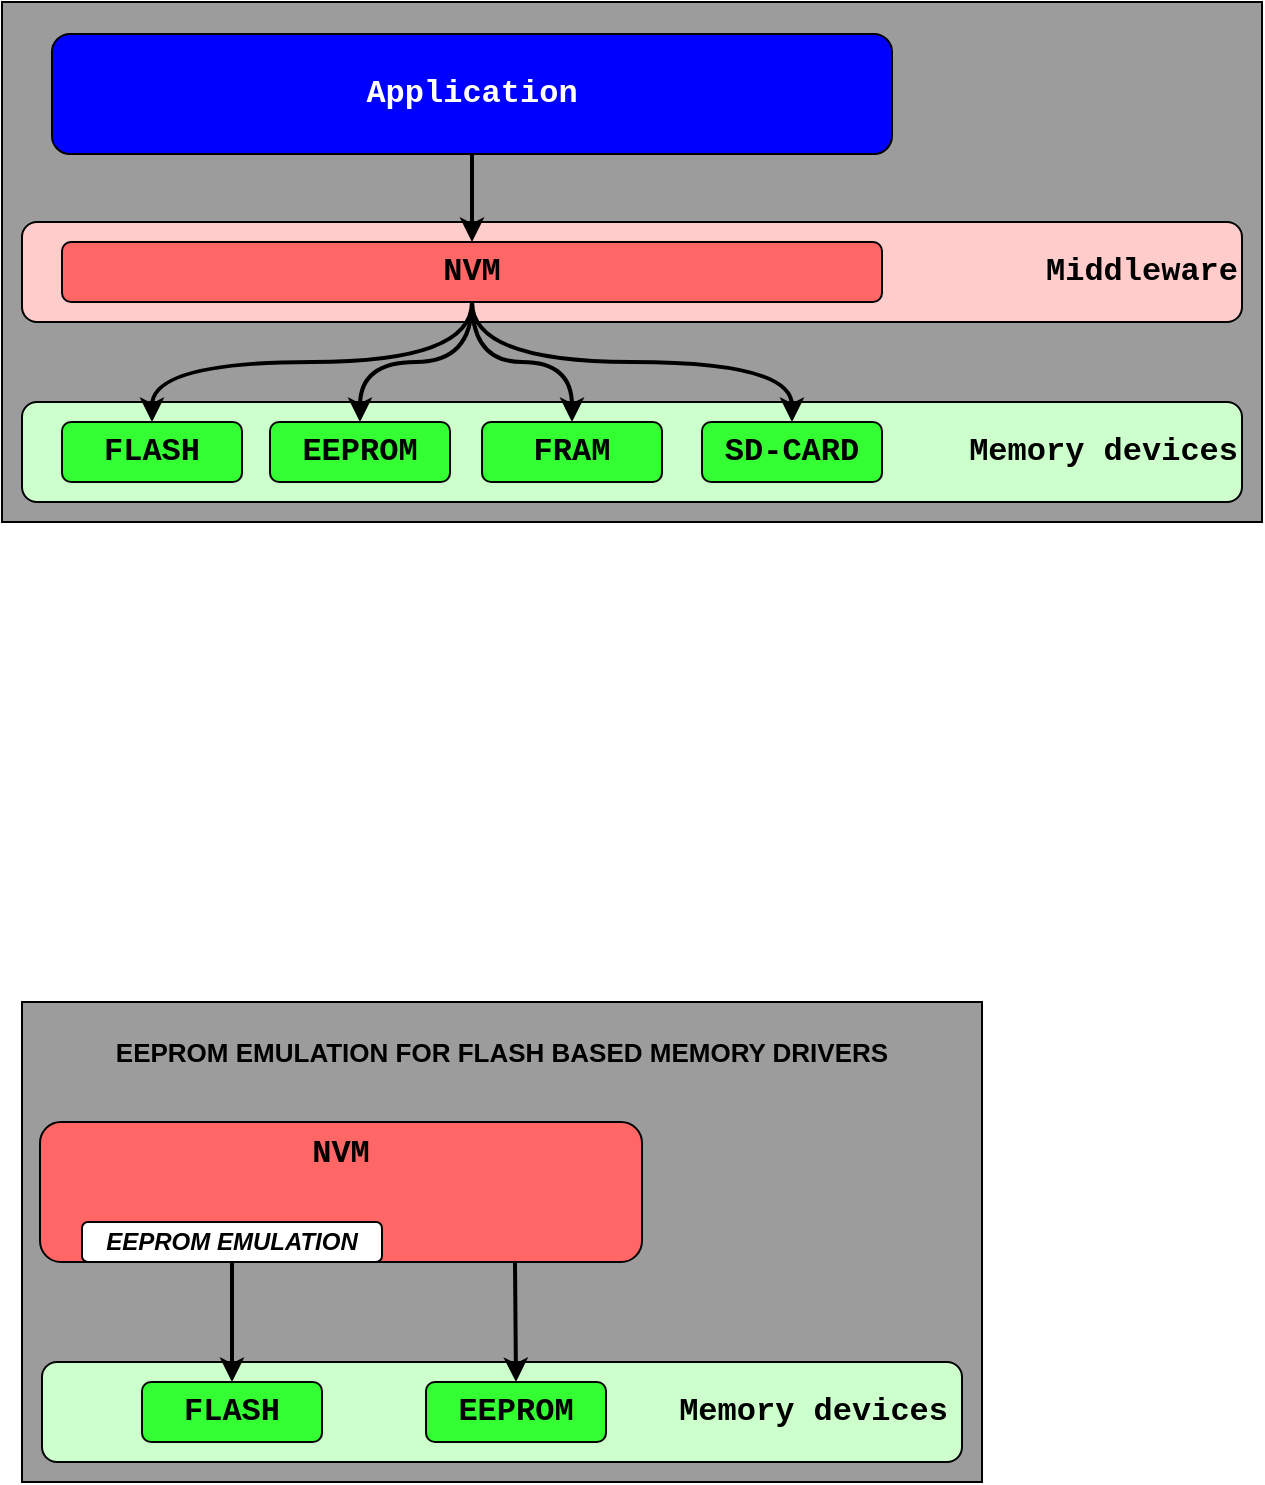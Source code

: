 <mxfile version="20.8.19" type="device"><diagram id="92TwXLmoSNigQiSfXjGR" name="Page-1"><mxGraphModel dx="1195" dy="737" grid="1" gridSize="10" guides="1" tooltips="1" connect="1" arrows="1" fold="1" page="1" pageScale="1" pageWidth="827" pageHeight="1169" math="0" shadow="0"><root><mxCell id="0"/><mxCell id="1" parent="0"/><mxCell id="SoQjZ_BsswMpQjzzI9Iq-17" value="" style="rounded=0;whiteSpace=wrap;html=1;fontFamily=Courier New;fontSize=16;fontColor=#000000;fillColor=#9C9C9C;" parent="1" vertex="1"><mxGeometry x="190" y="50" width="630" height="260" as="geometry"/></mxCell><mxCell id="SoQjZ_BsswMpQjzzI9Iq-14" value="" style="rounded=1;whiteSpace=wrap;html=1;fillColor=#FFCCCC;fontColor=#000000;fontStyle=1;fontFamily=Courier New;fontSize=16;" parent="1" vertex="1"><mxGeometry x="200" y="160" width="610" height="50" as="geometry"/></mxCell><mxCell id="SoQjZ_BsswMpQjzzI9Iq-12" value="NVM" style="rounded=1;whiteSpace=wrap;html=1;fillColor=#CCFFCC;fontColor=#000000;fontStyle=1;fontFamily=Courier New;fontSize=16;" parent="1" vertex="1"><mxGeometry x="200" y="250" width="610" height="50" as="geometry"/></mxCell><mxCell id="SoQjZ_BsswMpQjzzI9Iq-1" value="Application" style="rounded=1;whiteSpace=wrap;html=1;fillColor=#0000FF;fontColor=#FFFFFF;fontStyle=1;fontFamily=Courier New;fontSize=16;" parent="1" vertex="1"><mxGeometry x="215" y="66" width="420" height="60" as="geometry"/></mxCell><mxCell id="SoQjZ_BsswMpQjzzI9Iq-2" value="NVM" style="rounded=1;whiteSpace=wrap;html=1;fillColor=#FF6666;fontColor=#000000;fontStyle=1;fontFamily=Courier New;fontSize=16;" parent="1" vertex="1"><mxGeometry x="220" y="170" width="410" height="30" as="geometry"/></mxCell><mxCell id="SoQjZ_BsswMpQjzzI9Iq-3" value="FLASH" style="rounded=1;whiteSpace=wrap;html=1;fillColor=#33FF33;fontColor=#000000;fontStyle=1;fontFamily=Courier New;fontSize=16;" parent="1" vertex="1"><mxGeometry x="220" y="260" width="90" height="30" as="geometry"/></mxCell><mxCell id="SoQjZ_BsswMpQjzzI9Iq-4" value="EEPROM" style="rounded=1;whiteSpace=wrap;html=1;fillColor=#33FF33;fontColor=#000000;fontStyle=1;fontFamily=Courier New;fontSize=16;" parent="1" vertex="1"><mxGeometry x="324" y="260" width="90" height="30" as="geometry"/></mxCell><mxCell id="SoQjZ_BsswMpQjzzI9Iq-5" value="FRAM" style="rounded=1;whiteSpace=wrap;html=1;fillColor=#33FF33;fontColor=#000000;fontStyle=1;fontFamily=Courier New;fontSize=16;" parent="1" vertex="1"><mxGeometry x="430" y="260" width="90" height="30" as="geometry"/></mxCell><mxCell id="SoQjZ_BsswMpQjzzI9Iq-6" value="SD-CARD" style="rounded=1;whiteSpace=wrap;html=1;fillColor=#33FF33;fontColor=#000000;fontStyle=1;fontFamily=Courier New;fontSize=16;" parent="1" vertex="1"><mxGeometry x="540" y="260" width="90" height="30" as="geometry"/></mxCell><mxCell id="SoQjZ_BsswMpQjzzI9Iq-7" value="" style="endArrow=none;html=1;rounded=0;fontFamily=Courier New;fontSize=16;fontColor=#000000;entryX=0.5;entryY=1;entryDx=0;entryDy=0;exitX=0.5;exitY=0;exitDx=0;exitDy=0;strokeWidth=2;startArrow=classic;startFill=1;" parent="1" source="SoQjZ_BsswMpQjzzI9Iq-2" target="SoQjZ_BsswMpQjzzI9Iq-1" edge="1"><mxGeometry width="50" height="50" relative="1" as="geometry"><mxPoint x="370" y="460" as="sourcePoint"/><mxPoint x="420" y="410" as="targetPoint"/></mxGeometry></mxCell><mxCell id="SoQjZ_BsswMpQjzzI9Iq-8" value="" style="endArrow=none;html=1;rounded=0;fontFamily=Courier New;fontSize=16;fontColor=#000000;entryX=0.5;entryY=1;entryDx=0;entryDy=0;exitX=0.5;exitY=0;exitDx=0;exitDy=0;strokeWidth=2;startArrow=classic;startFill=1;edgeStyle=orthogonalEdgeStyle;curved=1;" parent="1" source="SoQjZ_BsswMpQjzzI9Iq-3" target="SoQjZ_BsswMpQjzzI9Iq-2" edge="1"><mxGeometry width="50" height="50" relative="1" as="geometry"><mxPoint x="435.0" y="180" as="sourcePoint"/><mxPoint x="435.0" y="150" as="targetPoint"/></mxGeometry></mxCell><mxCell id="SoQjZ_BsswMpQjzzI9Iq-9" value="" style="endArrow=none;html=1;rounded=0;fontFamily=Courier New;fontSize=16;fontColor=#000000;entryX=0.5;entryY=1;entryDx=0;entryDy=0;exitX=0.5;exitY=0;exitDx=0;exitDy=0;strokeWidth=2;startArrow=classic;startFill=1;edgeStyle=orthogonalEdgeStyle;curved=1;" parent="1" source="SoQjZ_BsswMpQjzzI9Iq-4" target="SoQjZ_BsswMpQjzzI9Iq-2" edge="1"><mxGeometry width="50" height="50" relative="1" as="geometry"><mxPoint x="275" y="270" as="sourcePoint"/><mxPoint x="435.0" y="210" as="targetPoint"/></mxGeometry></mxCell><mxCell id="SoQjZ_BsswMpQjzzI9Iq-10" value="" style="endArrow=none;html=1;rounded=0;fontFamily=Courier New;fontSize=16;fontColor=#000000;entryX=0.5;entryY=1;entryDx=0;entryDy=0;strokeWidth=2;startArrow=classic;startFill=1;edgeStyle=orthogonalEdgeStyle;curved=1;" parent="1" source="SoQjZ_BsswMpQjzzI9Iq-5" target="SoQjZ_BsswMpQjzzI9Iq-2" edge="1"><mxGeometry width="50" height="50" relative="1" as="geometry"><mxPoint x="379" y="270" as="sourcePoint"/><mxPoint x="435.0" y="210" as="targetPoint"/></mxGeometry></mxCell><mxCell id="SoQjZ_BsswMpQjzzI9Iq-11" value="" style="endArrow=none;html=1;rounded=0;fontFamily=Courier New;fontSize=16;fontColor=#000000;entryX=0.5;entryY=1;entryDx=0;entryDy=0;strokeWidth=2;startArrow=classic;startFill=1;edgeStyle=orthogonalEdgeStyle;curved=1;" parent="1" source="SoQjZ_BsswMpQjzzI9Iq-6" target="SoQjZ_BsswMpQjzzI9Iq-2" edge="1"><mxGeometry width="50" height="50" relative="1" as="geometry"><mxPoint x="389" y="280" as="sourcePoint"/><mxPoint x="445.0" y="220" as="targetPoint"/></mxGeometry></mxCell><mxCell id="SoQjZ_BsswMpQjzzI9Iq-15" value="Memory devices" style="text;html=1;strokeColor=none;fillColor=none;align=right;verticalAlign=middle;whiteSpace=wrap;rounded=0;fontFamily=Courier New;fontSize=16;fontColor=#000000;fontStyle=1" parent="1" vertex="1"><mxGeometry x="650" y="260" width="160" height="30" as="geometry"/></mxCell><mxCell id="SoQjZ_BsswMpQjzzI9Iq-16" value="Middleware" style="text;html=1;strokeColor=none;fillColor=none;align=right;verticalAlign=middle;whiteSpace=wrap;rounded=0;fontFamily=Courier New;fontSize=16;fontColor=#000000;fontStyle=1" parent="1" vertex="1"><mxGeometry x="650" y="170" width="160" height="30" as="geometry"/></mxCell><mxCell id="rl7QLmZuHm8g9GUSyB4Y-18" value="" style="group" vertex="1" connectable="0" parent="1"><mxGeometry x="200" y="550" width="480" height="240" as="geometry"/></mxCell><mxCell id="rl7QLmZuHm8g9GUSyB4Y-8" value="" style="rounded=0;whiteSpace=wrap;html=1;fontFamily=Courier New;fontSize=16;fontColor=#000000;fillColor=#9C9C9C;" vertex="1" parent="rl7QLmZuHm8g9GUSyB4Y-18"><mxGeometry width="480" height="240" as="geometry"/></mxCell><mxCell id="rl7QLmZuHm8g9GUSyB4Y-11" value="" style="rounded=1;whiteSpace=wrap;html=1;fillColor=#CCFFCC;fontColor=#000000;fontStyle=1;fontFamily=Courier New;fontSize=16;" vertex="1" parent="rl7QLmZuHm8g9GUSyB4Y-18"><mxGeometry x="10" y="180" width="460" height="50" as="geometry"/></mxCell><mxCell id="rl7QLmZuHm8g9GUSyB4Y-1" value="NVM" style="rounded=1;whiteSpace=wrap;html=1;fillColor=#FF6666;fontColor=#000000;fontStyle=1;fontFamily=Courier New;fontSize=16;verticalAlign=top;" vertex="1" parent="rl7QLmZuHm8g9GUSyB4Y-18"><mxGeometry x="9" y="60" width="301" height="70" as="geometry"/></mxCell><mxCell id="rl7QLmZuHm8g9GUSyB4Y-2" value="EEPROM" style="rounded=1;whiteSpace=wrap;html=1;fillColor=#33FF33;fontColor=#000000;fontStyle=1;fontFamily=Courier New;fontSize=16;" vertex="1" parent="rl7QLmZuHm8g9GUSyB4Y-18"><mxGeometry x="202" y="190" width="90" height="30" as="geometry"/></mxCell><mxCell id="rl7QLmZuHm8g9GUSyB4Y-3" value="EEPROM EMULATION" style="rounded=1;whiteSpace=wrap;html=1;fontStyle=3" vertex="1" parent="rl7QLmZuHm8g9GUSyB4Y-18"><mxGeometry x="30" y="110" width="150" height="20" as="geometry"/></mxCell><mxCell id="rl7QLmZuHm8g9GUSyB4Y-4" value="FLASH" style="rounded=1;whiteSpace=wrap;html=1;fillColor=#33FF33;fontColor=#000000;fontStyle=1;fontFamily=Courier New;fontSize=16;" vertex="1" parent="rl7QLmZuHm8g9GUSyB4Y-18"><mxGeometry x="60" y="190" width="90" height="30" as="geometry"/></mxCell><mxCell id="rl7QLmZuHm8g9GUSyB4Y-6" value="" style="endArrow=none;html=1;rounded=0;fontFamily=Courier New;fontSize=16;fontColor=#000000;entryX=0.75;entryY=1;entryDx=0;entryDy=0;exitX=0.5;exitY=0;exitDx=0;exitDy=0;strokeWidth=2;startArrow=classic;startFill=1;" edge="1" parent="rl7QLmZuHm8g9GUSyB4Y-18" source="rl7QLmZuHm8g9GUSyB4Y-2"><mxGeometry width="50" height="50" relative="1" as="geometry"><mxPoint x="165" y="-370" as="sourcePoint"/><mxPoint x="246.5" y="130" as="targetPoint"/></mxGeometry></mxCell><mxCell id="rl7QLmZuHm8g9GUSyB4Y-7" value="" style="endArrow=none;html=1;rounded=0;fontFamily=Courier New;fontSize=16;fontColor=#000000;entryX=0.5;entryY=1;entryDx=0;entryDy=0;exitX=0.5;exitY=0;exitDx=0;exitDy=0;strokeWidth=2;startArrow=classic;startFill=1;" edge="1" parent="rl7QLmZuHm8g9GUSyB4Y-18" source="rl7QLmZuHm8g9GUSyB4Y-4" target="rl7QLmZuHm8g9GUSyB4Y-3"><mxGeometry width="50" height="50" relative="1" as="geometry"><mxPoint x="327" y="200" as="sourcePoint"/><mxPoint x="327" y="140" as="targetPoint"/></mxGeometry></mxCell><mxCell id="rl7QLmZuHm8g9GUSyB4Y-16" value="Memory devices" style="text;html=1;strokeColor=none;fillColor=none;align=right;verticalAlign=middle;whiteSpace=wrap;rounded=0;fontFamily=Courier New;fontSize=16;fontColor=#000000;fontStyle=1" vertex="1" parent="rl7QLmZuHm8g9GUSyB4Y-18"><mxGeometry x="305" y="190" width="160" height="30" as="geometry"/></mxCell><mxCell id="rl7QLmZuHm8g9GUSyB4Y-17" value="EEPROM EMULATION FOR FLASH BASED MEMORY DRIVERS" style="text;html=1;strokeColor=none;fillColor=none;align=center;verticalAlign=middle;whiteSpace=wrap;rounded=0;fontStyle=1;fontColor=#000000;fontSize=13;" vertex="1" parent="rl7QLmZuHm8g9GUSyB4Y-18"><mxGeometry width="480" height="50" as="geometry"/></mxCell></root></mxGraphModel></diagram></mxfile>